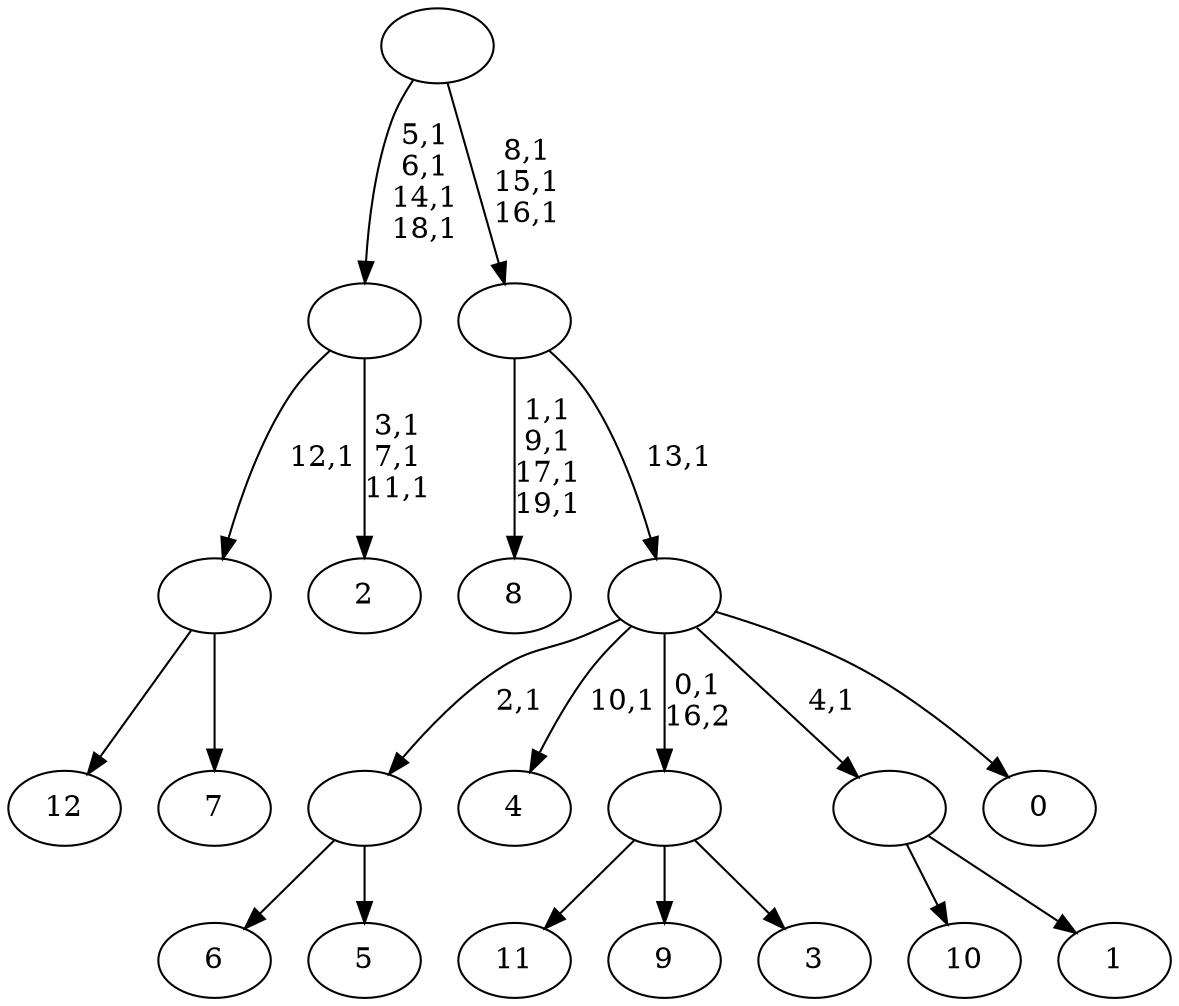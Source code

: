 digraph T {
	33 [label="12"]
	32 [label="11"]
	31 [label="10"]
	30 [label="9"]
	29 [label="8"]
	24 [label="7"]
	23 [label=""]
	22 [label="6"]
	21 [label="5"]
	20 [label=""]
	19 [label="4"]
	17 [label="3"]
	16 [label=""]
	15 [label="2"]
	11 [label=""]
	7 [label="1"]
	6 [label=""]
	5 [label="0"]
	4 [label=""]
	3 [label=""]
	0 [label=""]
	23 -> 33 [label=""]
	23 -> 24 [label=""]
	20 -> 22 [label=""]
	20 -> 21 [label=""]
	16 -> 32 [label=""]
	16 -> 30 [label=""]
	16 -> 17 [label=""]
	11 -> 15 [label="3,1\n7,1\n11,1"]
	11 -> 23 [label="12,1"]
	6 -> 31 [label=""]
	6 -> 7 [label=""]
	4 -> 19 [label="10,1"]
	4 -> 20 [label="2,1"]
	4 -> 16 [label="0,1\n16,2"]
	4 -> 6 [label="4,1"]
	4 -> 5 [label=""]
	3 -> 29 [label="1,1\n9,1\n17,1\n19,1"]
	3 -> 4 [label="13,1"]
	0 -> 3 [label="8,1\n15,1\n16,1"]
	0 -> 11 [label="5,1\n6,1\n14,1\n18,1"]
}
